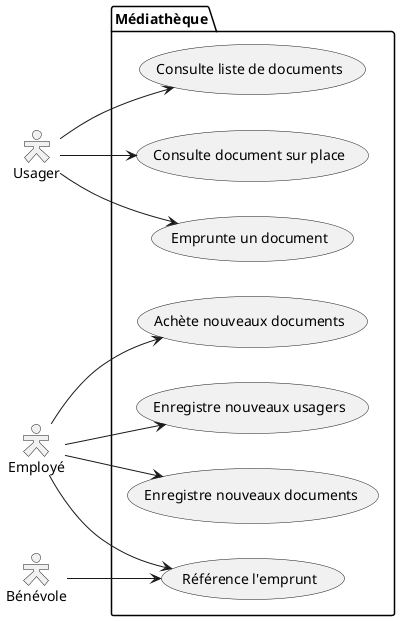 @startuml
skinparam actorStyle Hollow
left to right direction
actor Usager as U
actor Employé as E
actor Bénévole as B
package Médiathèque {
  usecase "Consulte liste de documents" as list
  usecase "Consulte document sur place" as here
  usecase "Emprunte un document" as borr
  usecase "Achète nouveaux documents" as buy
  usecase "Enregistre nouveaux usagers" as recuser
  usecase "Enregistre nouveaux documents" as recdoc
  usecase "Référence l'emprunt" as refer
}
U --> list
U --> here
U --> borr
E --> recuser
E --> buy
E --> recdoc
E --> refer
B --> refer
@enduml
